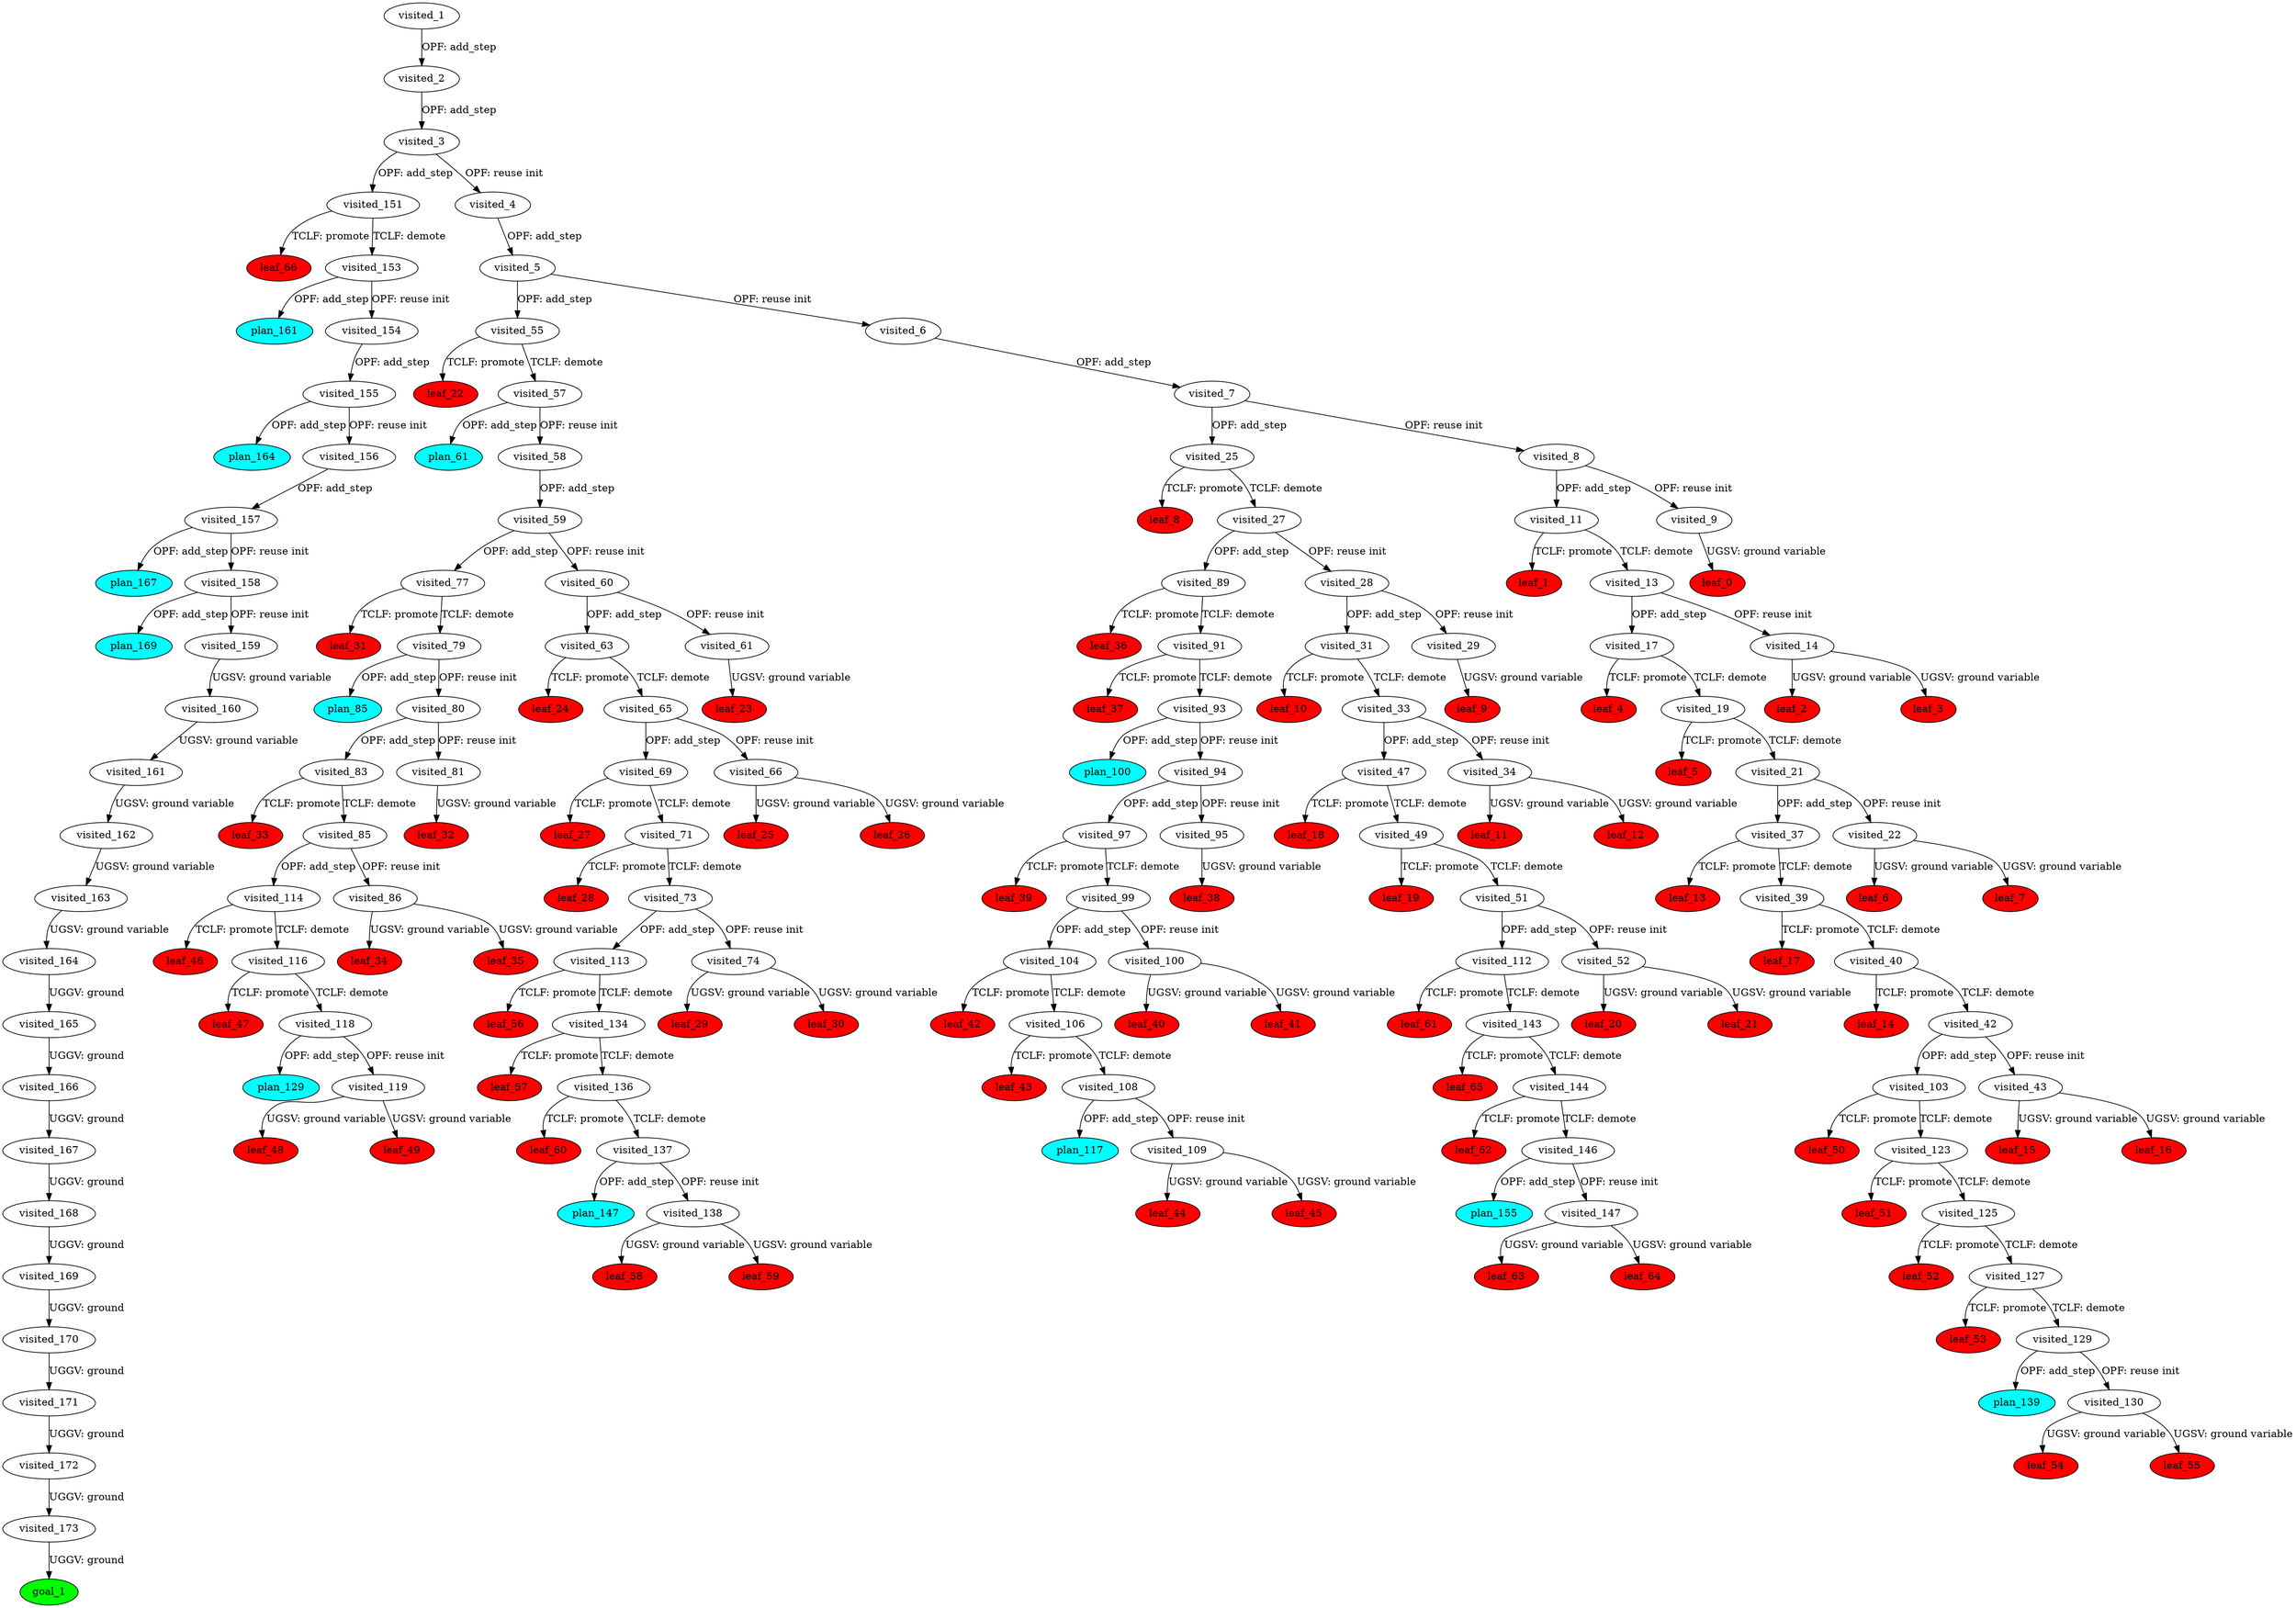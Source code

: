 digraph {
	"b270861e-c849-3e0f-3deb-ae70b8b3a0a9" [label=plan_0 fillcolor=cyan style=filled]
	"b270861e-c849-3e0f-3deb-ae70b8b3a0a9" [label=visited_1 fillcolor=white style=filled]
	"42f07763-9922-5d43-913b-9cd4b912ba49" [label=plan_1 fillcolor=cyan style=filled]
	"b270861e-c849-3e0f-3deb-ae70b8b3a0a9" -> "42f07763-9922-5d43-913b-9cd4b912ba49" [label="OPF: add_step"]
	"42f07763-9922-5d43-913b-9cd4b912ba49" [label=visited_2 fillcolor=white style=filled]
	"6fa5a36b-f106-0fbd-c585-898cb7374ffc" [label=plan_2 fillcolor=cyan style=filled]
	"42f07763-9922-5d43-913b-9cd4b912ba49" -> "6fa5a36b-f106-0fbd-c585-898cb7374ffc" [label="OPF: add_step"]
	"6fa5a36b-f106-0fbd-c585-898cb7374ffc" [label=visited_3 fillcolor=white style=filled]
	"3b54c534-6372-26e9-612c-d5f6fafbb6ae" [label=plan_3 fillcolor=cyan style=filled]
	"6fa5a36b-f106-0fbd-c585-898cb7374ffc" -> "3b54c534-6372-26e9-612c-d5f6fafbb6ae" [label="OPF: add_step"]
	"36049f5b-4afd-451c-5eb1-3303f2185b50" [label=plan_4 fillcolor=cyan style=filled]
	"6fa5a36b-f106-0fbd-c585-898cb7374ffc" -> "36049f5b-4afd-451c-5eb1-3303f2185b50" [label="OPF: reuse init"]
	"36049f5b-4afd-451c-5eb1-3303f2185b50" [label=visited_4 fillcolor=white style=filled]
	"d88c37b4-5d3b-e41c-0d93-593019d549ee" [label=plan_5 fillcolor=cyan style=filled]
	"36049f5b-4afd-451c-5eb1-3303f2185b50" -> "d88c37b4-5d3b-e41c-0d93-593019d549ee" [label="OPF: add_step"]
	"d88c37b4-5d3b-e41c-0d93-593019d549ee" [label=visited_5 fillcolor=white style=filled]
	"dd11827e-4973-22c4-211a-63b2fc4103e3" [label=plan_6 fillcolor=cyan style=filled]
	"d88c37b4-5d3b-e41c-0d93-593019d549ee" -> "dd11827e-4973-22c4-211a-63b2fc4103e3" [label="OPF: add_step"]
	"d45849ea-e540-ca0c-7fa3-22438a5a6017" [label=plan_7 fillcolor=cyan style=filled]
	"d88c37b4-5d3b-e41c-0d93-593019d549ee" -> "d45849ea-e540-ca0c-7fa3-22438a5a6017" [label="OPF: reuse init"]
	"d45849ea-e540-ca0c-7fa3-22438a5a6017" [label=visited_6 fillcolor=white style=filled]
	"552c24b5-c86f-325a-9475-c0807197b98e" [label=plan_8 fillcolor=cyan style=filled]
	"d45849ea-e540-ca0c-7fa3-22438a5a6017" -> "552c24b5-c86f-325a-9475-c0807197b98e" [label="OPF: add_step"]
	"552c24b5-c86f-325a-9475-c0807197b98e" [label=visited_7 fillcolor=white style=filled]
	"fbf7d647-ce4d-1e0c-2ba8-32d3f77cc9b9" [label=plan_9 fillcolor=cyan style=filled]
	"552c24b5-c86f-325a-9475-c0807197b98e" -> "fbf7d647-ce4d-1e0c-2ba8-32d3f77cc9b9" [label="OPF: add_step"]
	"6847c41d-069e-c09a-da19-6393e0a3139d" [label=plan_10 fillcolor=cyan style=filled]
	"552c24b5-c86f-325a-9475-c0807197b98e" -> "6847c41d-069e-c09a-da19-6393e0a3139d" [label="OPF: reuse init"]
	"6847c41d-069e-c09a-da19-6393e0a3139d" [label=visited_8 fillcolor=white style=filled]
	"d9ddfe93-80ad-29de-6e63-915c98072eda" [label=plan_11 fillcolor=cyan style=filled]
	"6847c41d-069e-c09a-da19-6393e0a3139d" -> "d9ddfe93-80ad-29de-6e63-915c98072eda" [label="OPF: add_step"]
	"46406523-9c77-b68b-e35a-2b9d3c5c03f5" [label=plan_12 fillcolor=cyan style=filled]
	"6847c41d-069e-c09a-da19-6393e0a3139d" -> "46406523-9c77-b68b-e35a-2b9d3c5c03f5" [label="OPF: reuse init"]
	"46406523-9c77-b68b-e35a-2b9d3c5c03f5" [label=visited_9 fillcolor=white style=filled]
	"2a474f39-bace-ca7a-1a7f-30d02aabb475" [label=plan_13 fillcolor=cyan style=filled]
	"46406523-9c77-b68b-e35a-2b9d3c5c03f5" -> "2a474f39-bace-ca7a-1a7f-30d02aabb475" [label="UGSV: ground variable"]
	"2a474f39-bace-ca7a-1a7f-30d02aabb475" [label=visited_10 fillcolor=white style=filled]
	"2a474f39-bace-ca7a-1a7f-30d02aabb475" [label=leaf_0 fillcolor=red style=filled]
	"d9ddfe93-80ad-29de-6e63-915c98072eda" [label=visited_11 fillcolor=white style=filled]
	"2ce90be9-59e2-5d06-c4aa-1676d9d29c20" [label=plan_14 fillcolor=cyan style=filled]
	"d9ddfe93-80ad-29de-6e63-915c98072eda" -> "2ce90be9-59e2-5d06-c4aa-1676d9d29c20" [label="TCLF: promote"]
	"1ab0b783-053c-e116-c029-b7b881924180" [label=plan_15 fillcolor=cyan style=filled]
	"d9ddfe93-80ad-29de-6e63-915c98072eda" -> "1ab0b783-053c-e116-c029-b7b881924180" [label="TCLF: demote"]
	"2ce90be9-59e2-5d06-c4aa-1676d9d29c20" [label=visited_12 fillcolor=white style=filled]
	"2ce90be9-59e2-5d06-c4aa-1676d9d29c20" [label=leaf_1 fillcolor=red style=filled]
	"1ab0b783-053c-e116-c029-b7b881924180" [label=visited_13 fillcolor=white style=filled]
	"2f1fee72-8c92-d5fb-cd37-63a2c7c3da21" [label=plan_16 fillcolor=cyan style=filled]
	"1ab0b783-053c-e116-c029-b7b881924180" -> "2f1fee72-8c92-d5fb-cd37-63a2c7c3da21" [label="OPF: add_step"]
	"f14ba025-eef6-b967-3efb-188051c78c62" [label=plan_17 fillcolor=cyan style=filled]
	"1ab0b783-053c-e116-c029-b7b881924180" -> "f14ba025-eef6-b967-3efb-188051c78c62" [label="OPF: reuse init"]
	"f14ba025-eef6-b967-3efb-188051c78c62" [label=visited_14 fillcolor=white style=filled]
	"42d6fc67-3730-32df-3708-f25a0f941d65" [label=plan_18 fillcolor=cyan style=filled]
	"f14ba025-eef6-b967-3efb-188051c78c62" -> "42d6fc67-3730-32df-3708-f25a0f941d65" [label="UGSV: ground variable"]
	"c80c20bf-6cbb-b13f-9406-973e9c1f08b9" [label=plan_19 fillcolor=cyan style=filled]
	"f14ba025-eef6-b967-3efb-188051c78c62" -> "c80c20bf-6cbb-b13f-9406-973e9c1f08b9" [label="UGSV: ground variable"]
	"42d6fc67-3730-32df-3708-f25a0f941d65" [label=visited_15 fillcolor=white style=filled]
	"42d6fc67-3730-32df-3708-f25a0f941d65" [label=leaf_2 fillcolor=red style=filled]
	"c80c20bf-6cbb-b13f-9406-973e9c1f08b9" [label=visited_16 fillcolor=white style=filled]
	"c80c20bf-6cbb-b13f-9406-973e9c1f08b9" [label=leaf_3 fillcolor=red style=filled]
	"2f1fee72-8c92-d5fb-cd37-63a2c7c3da21" [label=visited_17 fillcolor=white style=filled]
	"03911744-83c3-c41b-10cf-b0b8ef643c6d" [label=plan_20 fillcolor=cyan style=filled]
	"2f1fee72-8c92-d5fb-cd37-63a2c7c3da21" -> "03911744-83c3-c41b-10cf-b0b8ef643c6d" [label="TCLF: promote"]
	"8d3b4a17-52c5-7522-1a6d-93d922a88aba" [label=plan_21 fillcolor=cyan style=filled]
	"2f1fee72-8c92-d5fb-cd37-63a2c7c3da21" -> "8d3b4a17-52c5-7522-1a6d-93d922a88aba" [label="TCLF: demote"]
	"03911744-83c3-c41b-10cf-b0b8ef643c6d" [label=visited_18 fillcolor=white style=filled]
	"03911744-83c3-c41b-10cf-b0b8ef643c6d" [label=leaf_4 fillcolor=red style=filled]
	"8d3b4a17-52c5-7522-1a6d-93d922a88aba" [label=visited_19 fillcolor=white style=filled]
	"3b4c2569-d7de-fce1-ac59-10d7cbd980fd" [label=plan_22 fillcolor=cyan style=filled]
	"8d3b4a17-52c5-7522-1a6d-93d922a88aba" -> "3b4c2569-d7de-fce1-ac59-10d7cbd980fd" [label="TCLF: promote"]
	"442f4a47-0fa9-bad1-9b82-ae71f5f15c15" [label=plan_23 fillcolor=cyan style=filled]
	"8d3b4a17-52c5-7522-1a6d-93d922a88aba" -> "442f4a47-0fa9-bad1-9b82-ae71f5f15c15" [label="TCLF: demote"]
	"3b4c2569-d7de-fce1-ac59-10d7cbd980fd" [label=visited_20 fillcolor=white style=filled]
	"3b4c2569-d7de-fce1-ac59-10d7cbd980fd" [label=leaf_5 fillcolor=red style=filled]
	"442f4a47-0fa9-bad1-9b82-ae71f5f15c15" [label=visited_21 fillcolor=white style=filled]
	"c268da61-e180-9e78-50c9-d6aaec697faf" [label=plan_24 fillcolor=cyan style=filled]
	"442f4a47-0fa9-bad1-9b82-ae71f5f15c15" -> "c268da61-e180-9e78-50c9-d6aaec697faf" [label="OPF: add_step"]
	"7d5c03aa-b563-df71-6872-332b109a7ff5" [label=plan_25 fillcolor=cyan style=filled]
	"442f4a47-0fa9-bad1-9b82-ae71f5f15c15" -> "7d5c03aa-b563-df71-6872-332b109a7ff5" [label="OPF: reuse init"]
	"7d5c03aa-b563-df71-6872-332b109a7ff5" [label=visited_22 fillcolor=white style=filled]
	"6511f97a-ce10-a989-b31e-af1d95fac400" [label=plan_26 fillcolor=cyan style=filled]
	"7d5c03aa-b563-df71-6872-332b109a7ff5" -> "6511f97a-ce10-a989-b31e-af1d95fac400" [label="UGSV: ground variable"]
	"4e898fc3-be85-f0b6-2b0e-77c75adcfb20" [label=plan_27 fillcolor=cyan style=filled]
	"7d5c03aa-b563-df71-6872-332b109a7ff5" -> "4e898fc3-be85-f0b6-2b0e-77c75adcfb20" [label="UGSV: ground variable"]
	"6511f97a-ce10-a989-b31e-af1d95fac400" [label=visited_23 fillcolor=white style=filled]
	"6511f97a-ce10-a989-b31e-af1d95fac400" [label=leaf_6 fillcolor=red style=filled]
	"4e898fc3-be85-f0b6-2b0e-77c75adcfb20" [label=visited_24 fillcolor=white style=filled]
	"4e898fc3-be85-f0b6-2b0e-77c75adcfb20" [label=leaf_7 fillcolor=red style=filled]
	"fbf7d647-ce4d-1e0c-2ba8-32d3f77cc9b9" [label=visited_25 fillcolor=white style=filled]
	"07735b31-4e88-2ebb-7042-e7c66ac8f3e2" [label=plan_28 fillcolor=cyan style=filled]
	"fbf7d647-ce4d-1e0c-2ba8-32d3f77cc9b9" -> "07735b31-4e88-2ebb-7042-e7c66ac8f3e2" [label="TCLF: promote"]
	"4650c1f6-368a-2285-14e2-7186dc40237e" [label=plan_29 fillcolor=cyan style=filled]
	"fbf7d647-ce4d-1e0c-2ba8-32d3f77cc9b9" -> "4650c1f6-368a-2285-14e2-7186dc40237e" [label="TCLF: demote"]
	"07735b31-4e88-2ebb-7042-e7c66ac8f3e2" [label=visited_26 fillcolor=white style=filled]
	"07735b31-4e88-2ebb-7042-e7c66ac8f3e2" [label=leaf_8 fillcolor=red style=filled]
	"4650c1f6-368a-2285-14e2-7186dc40237e" [label=visited_27 fillcolor=white style=filled]
	"7f3891df-cb99-0df0-8fd9-dff72c20b42e" [label=plan_30 fillcolor=cyan style=filled]
	"4650c1f6-368a-2285-14e2-7186dc40237e" -> "7f3891df-cb99-0df0-8fd9-dff72c20b42e" [label="OPF: add_step"]
	"b5ff8724-b109-b7d8-b3b3-80812c85d161" [label=plan_31 fillcolor=cyan style=filled]
	"4650c1f6-368a-2285-14e2-7186dc40237e" -> "b5ff8724-b109-b7d8-b3b3-80812c85d161" [label="OPF: reuse init"]
	"b5ff8724-b109-b7d8-b3b3-80812c85d161" [label=visited_28 fillcolor=white style=filled]
	"bd2e18bc-4689-ffd6-a936-a7da3af471cb" [label=plan_32 fillcolor=cyan style=filled]
	"b5ff8724-b109-b7d8-b3b3-80812c85d161" -> "bd2e18bc-4689-ffd6-a936-a7da3af471cb" [label="OPF: add_step"]
	"e4ae628b-5b64-f5ed-6f95-07d525b3a3b6" [label=plan_33 fillcolor=cyan style=filled]
	"b5ff8724-b109-b7d8-b3b3-80812c85d161" -> "e4ae628b-5b64-f5ed-6f95-07d525b3a3b6" [label="OPF: reuse init"]
	"e4ae628b-5b64-f5ed-6f95-07d525b3a3b6" [label=visited_29 fillcolor=white style=filled]
	"675f8083-e6fe-d852-f091-77e27c9235de" [label=plan_34 fillcolor=cyan style=filled]
	"e4ae628b-5b64-f5ed-6f95-07d525b3a3b6" -> "675f8083-e6fe-d852-f091-77e27c9235de" [label="UGSV: ground variable"]
	"675f8083-e6fe-d852-f091-77e27c9235de" [label=visited_30 fillcolor=white style=filled]
	"675f8083-e6fe-d852-f091-77e27c9235de" [label=leaf_9 fillcolor=red style=filled]
	"bd2e18bc-4689-ffd6-a936-a7da3af471cb" [label=visited_31 fillcolor=white style=filled]
	"4260ad12-e3e5-6f81-6eb3-35feef428690" [label=plan_35 fillcolor=cyan style=filled]
	"bd2e18bc-4689-ffd6-a936-a7da3af471cb" -> "4260ad12-e3e5-6f81-6eb3-35feef428690" [label="TCLF: promote"]
	"71337403-f715-b0f5-881a-a250c64d7db2" [label=plan_36 fillcolor=cyan style=filled]
	"bd2e18bc-4689-ffd6-a936-a7da3af471cb" -> "71337403-f715-b0f5-881a-a250c64d7db2" [label="TCLF: demote"]
	"4260ad12-e3e5-6f81-6eb3-35feef428690" [label=visited_32 fillcolor=white style=filled]
	"4260ad12-e3e5-6f81-6eb3-35feef428690" [label=leaf_10 fillcolor=red style=filled]
	"71337403-f715-b0f5-881a-a250c64d7db2" [label=visited_33 fillcolor=white style=filled]
	"dbc79491-32b1-57c2-f626-0f03fe71178d" [label=plan_37 fillcolor=cyan style=filled]
	"71337403-f715-b0f5-881a-a250c64d7db2" -> "dbc79491-32b1-57c2-f626-0f03fe71178d" [label="OPF: add_step"]
	"a3bf6775-4a21-840b-10ec-0065613b1ff5" [label=plan_38 fillcolor=cyan style=filled]
	"71337403-f715-b0f5-881a-a250c64d7db2" -> "a3bf6775-4a21-840b-10ec-0065613b1ff5" [label="OPF: reuse init"]
	"a3bf6775-4a21-840b-10ec-0065613b1ff5" [label=visited_34 fillcolor=white style=filled]
	"5c807da6-4117-122b-fbad-23ee0e03e480" [label=plan_39 fillcolor=cyan style=filled]
	"a3bf6775-4a21-840b-10ec-0065613b1ff5" -> "5c807da6-4117-122b-fbad-23ee0e03e480" [label="UGSV: ground variable"]
	"84f09c4f-3f94-d6cf-e75f-46500a7b4bda" [label=plan_40 fillcolor=cyan style=filled]
	"a3bf6775-4a21-840b-10ec-0065613b1ff5" -> "84f09c4f-3f94-d6cf-e75f-46500a7b4bda" [label="UGSV: ground variable"]
	"5c807da6-4117-122b-fbad-23ee0e03e480" [label=visited_35 fillcolor=white style=filled]
	"5c807da6-4117-122b-fbad-23ee0e03e480" [label=leaf_11 fillcolor=red style=filled]
	"84f09c4f-3f94-d6cf-e75f-46500a7b4bda" [label=visited_36 fillcolor=white style=filled]
	"84f09c4f-3f94-d6cf-e75f-46500a7b4bda" [label=leaf_12 fillcolor=red style=filled]
	"c268da61-e180-9e78-50c9-d6aaec697faf" [label=visited_37 fillcolor=white style=filled]
	"b17c743c-d3aa-ed80-26ec-7b85cac722d6" [label=plan_41 fillcolor=cyan style=filled]
	"c268da61-e180-9e78-50c9-d6aaec697faf" -> "b17c743c-d3aa-ed80-26ec-7b85cac722d6" [label="TCLF: promote"]
	"26248937-38da-8b3d-c94b-fc2e5f20282b" [label=plan_42 fillcolor=cyan style=filled]
	"c268da61-e180-9e78-50c9-d6aaec697faf" -> "26248937-38da-8b3d-c94b-fc2e5f20282b" [label="TCLF: demote"]
	"b17c743c-d3aa-ed80-26ec-7b85cac722d6" [label=visited_38 fillcolor=white style=filled]
	"b17c743c-d3aa-ed80-26ec-7b85cac722d6" [label=leaf_13 fillcolor=red style=filled]
	"26248937-38da-8b3d-c94b-fc2e5f20282b" [label=visited_39 fillcolor=white style=filled]
	"4fdc9955-738c-5574-0df8-65ef4b43faa0" [label=plan_43 fillcolor=cyan style=filled]
	"26248937-38da-8b3d-c94b-fc2e5f20282b" -> "4fdc9955-738c-5574-0df8-65ef4b43faa0" [label="TCLF: promote"]
	"ead764ef-159f-115a-64ab-86ba34b5ddd8" [label=plan_44 fillcolor=cyan style=filled]
	"26248937-38da-8b3d-c94b-fc2e5f20282b" -> "ead764ef-159f-115a-64ab-86ba34b5ddd8" [label="TCLF: demote"]
	"ead764ef-159f-115a-64ab-86ba34b5ddd8" [label=visited_40 fillcolor=white style=filled]
	"4a148fb1-8197-b809-eee0-fe9d5356e073" [label=plan_45 fillcolor=cyan style=filled]
	"ead764ef-159f-115a-64ab-86ba34b5ddd8" -> "4a148fb1-8197-b809-eee0-fe9d5356e073" [label="TCLF: promote"]
	"4ecb2163-6ca3-32ce-fe08-f4f85dea9733" [label=plan_46 fillcolor=cyan style=filled]
	"ead764ef-159f-115a-64ab-86ba34b5ddd8" -> "4ecb2163-6ca3-32ce-fe08-f4f85dea9733" [label="TCLF: demote"]
	"4a148fb1-8197-b809-eee0-fe9d5356e073" [label=visited_41 fillcolor=white style=filled]
	"4a148fb1-8197-b809-eee0-fe9d5356e073" [label=leaf_14 fillcolor=red style=filled]
	"4ecb2163-6ca3-32ce-fe08-f4f85dea9733" [label=visited_42 fillcolor=white style=filled]
	"784c7c51-cc49-aea5-36af-afd66cc098bc" [label=plan_47 fillcolor=cyan style=filled]
	"4ecb2163-6ca3-32ce-fe08-f4f85dea9733" -> "784c7c51-cc49-aea5-36af-afd66cc098bc" [label="OPF: add_step"]
	"a0882e50-e4a6-5d00-429a-977374d5819b" [label=plan_48 fillcolor=cyan style=filled]
	"4ecb2163-6ca3-32ce-fe08-f4f85dea9733" -> "a0882e50-e4a6-5d00-429a-977374d5819b" [label="OPF: reuse init"]
	"a0882e50-e4a6-5d00-429a-977374d5819b" [label=visited_43 fillcolor=white style=filled]
	"59db474e-8557-a5c1-6a5c-d9fd7ea1c77c" [label=plan_49 fillcolor=cyan style=filled]
	"a0882e50-e4a6-5d00-429a-977374d5819b" -> "59db474e-8557-a5c1-6a5c-d9fd7ea1c77c" [label="UGSV: ground variable"]
	"ca915cf5-4b19-f9f8-7a47-1723caba67a9" [label=plan_50 fillcolor=cyan style=filled]
	"a0882e50-e4a6-5d00-429a-977374d5819b" -> "ca915cf5-4b19-f9f8-7a47-1723caba67a9" [label="UGSV: ground variable"]
	"59db474e-8557-a5c1-6a5c-d9fd7ea1c77c" [label=visited_44 fillcolor=white style=filled]
	"59db474e-8557-a5c1-6a5c-d9fd7ea1c77c" [label=leaf_15 fillcolor=red style=filled]
	"ca915cf5-4b19-f9f8-7a47-1723caba67a9" [label=visited_45 fillcolor=white style=filled]
	"ca915cf5-4b19-f9f8-7a47-1723caba67a9" [label=leaf_16 fillcolor=red style=filled]
	"4fdc9955-738c-5574-0df8-65ef4b43faa0" [label=visited_46 fillcolor=white style=filled]
	"4fdc9955-738c-5574-0df8-65ef4b43faa0" [label=leaf_17 fillcolor=red style=filled]
	"dbc79491-32b1-57c2-f626-0f03fe71178d" [label=visited_47 fillcolor=white style=filled]
	"d1930b4b-cdb2-4cf5-3425-92cf15bc0e8e" [label=plan_51 fillcolor=cyan style=filled]
	"dbc79491-32b1-57c2-f626-0f03fe71178d" -> "d1930b4b-cdb2-4cf5-3425-92cf15bc0e8e" [label="TCLF: promote"]
	"3ec20c92-3585-7290-3cf8-db6686accd5c" [label=plan_52 fillcolor=cyan style=filled]
	"dbc79491-32b1-57c2-f626-0f03fe71178d" -> "3ec20c92-3585-7290-3cf8-db6686accd5c" [label="TCLF: demote"]
	"d1930b4b-cdb2-4cf5-3425-92cf15bc0e8e" [label=visited_48 fillcolor=white style=filled]
	"d1930b4b-cdb2-4cf5-3425-92cf15bc0e8e" [label=leaf_18 fillcolor=red style=filled]
	"3ec20c92-3585-7290-3cf8-db6686accd5c" [label=visited_49 fillcolor=white style=filled]
	"a9bc46ea-70dd-48fc-530f-dcf492419b77" [label=plan_53 fillcolor=cyan style=filled]
	"3ec20c92-3585-7290-3cf8-db6686accd5c" -> "a9bc46ea-70dd-48fc-530f-dcf492419b77" [label="TCLF: promote"]
	"5fb72c99-2cc4-ddf1-cc46-76e4863584a0" [label=plan_54 fillcolor=cyan style=filled]
	"3ec20c92-3585-7290-3cf8-db6686accd5c" -> "5fb72c99-2cc4-ddf1-cc46-76e4863584a0" [label="TCLF: demote"]
	"a9bc46ea-70dd-48fc-530f-dcf492419b77" [label=visited_50 fillcolor=white style=filled]
	"a9bc46ea-70dd-48fc-530f-dcf492419b77" [label=leaf_19 fillcolor=red style=filled]
	"5fb72c99-2cc4-ddf1-cc46-76e4863584a0" [label=visited_51 fillcolor=white style=filled]
	"308064a2-0f71-8bf7-347d-329908a23a3c" [label=plan_55 fillcolor=cyan style=filled]
	"5fb72c99-2cc4-ddf1-cc46-76e4863584a0" -> "308064a2-0f71-8bf7-347d-329908a23a3c" [label="OPF: add_step"]
	"059d9254-ecc4-0a43-d66d-2177ea429c82" [label=plan_56 fillcolor=cyan style=filled]
	"5fb72c99-2cc4-ddf1-cc46-76e4863584a0" -> "059d9254-ecc4-0a43-d66d-2177ea429c82" [label="OPF: reuse init"]
	"059d9254-ecc4-0a43-d66d-2177ea429c82" [label=visited_52 fillcolor=white style=filled]
	"0e475cc0-e993-c899-a13a-eb7fc127b82a" [label=plan_57 fillcolor=cyan style=filled]
	"059d9254-ecc4-0a43-d66d-2177ea429c82" -> "0e475cc0-e993-c899-a13a-eb7fc127b82a" [label="UGSV: ground variable"]
	"465c4c7f-26b5-6be4-4b73-3d401d2254f6" [label=plan_58 fillcolor=cyan style=filled]
	"059d9254-ecc4-0a43-d66d-2177ea429c82" -> "465c4c7f-26b5-6be4-4b73-3d401d2254f6" [label="UGSV: ground variable"]
	"0e475cc0-e993-c899-a13a-eb7fc127b82a" [label=visited_53 fillcolor=white style=filled]
	"0e475cc0-e993-c899-a13a-eb7fc127b82a" [label=leaf_20 fillcolor=red style=filled]
	"465c4c7f-26b5-6be4-4b73-3d401d2254f6" [label=visited_54 fillcolor=white style=filled]
	"465c4c7f-26b5-6be4-4b73-3d401d2254f6" [label=leaf_21 fillcolor=red style=filled]
	"dd11827e-4973-22c4-211a-63b2fc4103e3" [label=visited_55 fillcolor=white style=filled]
	"52e70d13-4334-0a3f-7af5-8066cfd11755" [label=plan_59 fillcolor=cyan style=filled]
	"dd11827e-4973-22c4-211a-63b2fc4103e3" -> "52e70d13-4334-0a3f-7af5-8066cfd11755" [label="TCLF: promote"]
	"e541a851-b9e7-87c5-dea4-fe5d9eb43be4" [label=plan_60 fillcolor=cyan style=filled]
	"dd11827e-4973-22c4-211a-63b2fc4103e3" -> "e541a851-b9e7-87c5-dea4-fe5d9eb43be4" [label="TCLF: demote"]
	"52e70d13-4334-0a3f-7af5-8066cfd11755" [label=visited_56 fillcolor=white style=filled]
	"52e70d13-4334-0a3f-7af5-8066cfd11755" [label=leaf_22 fillcolor=red style=filled]
	"e541a851-b9e7-87c5-dea4-fe5d9eb43be4" [label=visited_57 fillcolor=white style=filled]
	"77d2ac10-5cd5-3329-814f-b5051ea17a57" [label=plan_61 fillcolor=cyan style=filled]
	"e541a851-b9e7-87c5-dea4-fe5d9eb43be4" -> "77d2ac10-5cd5-3329-814f-b5051ea17a57" [label="OPF: add_step"]
	"b9808dc9-ac5f-6b61-02e4-fe43501ed871" [label=plan_62 fillcolor=cyan style=filled]
	"e541a851-b9e7-87c5-dea4-fe5d9eb43be4" -> "b9808dc9-ac5f-6b61-02e4-fe43501ed871" [label="OPF: reuse init"]
	"b9808dc9-ac5f-6b61-02e4-fe43501ed871" [label=visited_58 fillcolor=white style=filled]
	"a2b374fa-139f-dfab-ce74-33329fa34a5e" [label=plan_63 fillcolor=cyan style=filled]
	"b9808dc9-ac5f-6b61-02e4-fe43501ed871" -> "a2b374fa-139f-dfab-ce74-33329fa34a5e" [label="OPF: add_step"]
	"a2b374fa-139f-dfab-ce74-33329fa34a5e" [label=visited_59 fillcolor=white style=filled]
	"f278b53c-151a-27bb-83d0-d26fdedeb56f" [label=plan_64 fillcolor=cyan style=filled]
	"a2b374fa-139f-dfab-ce74-33329fa34a5e" -> "f278b53c-151a-27bb-83d0-d26fdedeb56f" [label="OPF: add_step"]
	"3a2223e7-9593-6409-a0d3-104294ad8fec" [label=plan_65 fillcolor=cyan style=filled]
	"a2b374fa-139f-dfab-ce74-33329fa34a5e" -> "3a2223e7-9593-6409-a0d3-104294ad8fec" [label="OPF: reuse init"]
	"3a2223e7-9593-6409-a0d3-104294ad8fec" [label=visited_60 fillcolor=white style=filled]
	"65e14aff-80b7-971d-8481-f3488627da84" [label=plan_66 fillcolor=cyan style=filled]
	"3a2223e7-9593-6409-a0d3-104294ad8fec" -> "65e14aff-80b7-971d-8481-f3488627da84" [label="OPF: add_step"]
	"c81352b1-a1b2-8aa2-c8a0-ac937ef63ca8" [label=plan_67 fillcolor=cyan style=filled]
	"3a2223e7-9593-6409-a0d3-104294ad8fec" -> "c81352b1-a1b2-8aa2-c8a0-ac937ef63ca8" [label="OPF: reuse init"]
	"c81352b1-a1b2-8aa2-c8a0-ac937ef63ca8" [label=visited_61 fillcolor=white style=filled]
	"352408c0-593a-efbb-493c-f12e71f379a9" [label=plan_68 fillcolor=cyan style=filled]
	"c81352b1-a1b2-8aa2-c8a0-ac937ef63ca8" -> "352408c0-593a-efbb-493c-f12e71f379a9" [label="UGSV: ground variable"]
	"352408c0-593a-efbb-493c-f12e71f379a9" [label=visited_62 fillcolor=white style=filled]
	"352408c0-593a-efbb-493c-f12e71f379a9" [label=leaf_23 fillcolor=red style=filled]
	"65e14aff-80b7-971d-8481-f3488627da84" [label=visited_63 fillcolor=white style=filled]
	"5b8b12eb-16af-02bf-c8c0-9e7bbb808d0b" [label=plan_69 fillcolor=cyan style=filled]
	"65e14aff-80b7-971d-8481-f3488627da84" -> "5b8b12eb-16af-02bf-c8c0-9e7bbb808d0b" [label="TCLF: promote"]
	"174adf65-89e5-8fe5-0a66-62a789846198" [label=plan_70 fillcolor=cyan style=filled]
	"65e14aff-80b7-971d-8481-f3488627da84" -> "174adf65-89e5-8fe5-0a66-62a789846198" [label="TCLF: demote"]
	"5b8b12eb-16af-02bf-c8c0-9e7bbb808d0b" [label=visited_64 fillcolor=white style=filled]
	"5b8b12eb-16af-02bf-c8c0-9e7bbb808d0b" [label=leaf_24 fillcolor=red style=filled]
	"174adf65-89e5-8fe5-0a66-62a789846198" [label=visited_65 fillcolor=white style=filled]
	"db4d8876-f086-08d8-8b71-f5334b38cce5" [label=plan_71 fillcolor=cyan style=filled]
	"174adf65-89e5-8fe5-0a66-62a789846198" -> "db4d8876-f086-08d8-8b71-f5334b38cce5" [label="OPF: add_step"]
	"b9c1306c-932d-4c39-3d45-7d50951eca9e" [label=plan_72 fillcolor=cyan style=filled]
	"174adf65-89e5-8fe5-0a66-62a789846198" -> "b9c1306c-932d-4c39-3d45-7d50951eca9e" [label="OPF: reuse init"]
	"b9c1306c-932d-4c39-3d45-7d50951eca9e" [label=visited_66 fillcolor=white style=filled]
	"defde786-c9d6-b42d-2d22-ecdaba58c7eb" [label=plan_73 fillcolor=cyan style=filled]
	"b9c1306c-932d-4c39-3d45-7d50951eca9e" -> "defde786-c9d6-b42d-2d22-ecdaba58c7eb" [label="UGSV: ground variable"]
	"55300048-c57c-43b0-8bc8-94d3654071e7" [label=plan_74 fillcolor=cyan style=filled]
	"b9c1306c-932d-4c39-3d45-7d50951eca9e" -> "55300048-c57c-43b0-8bc8-94d3654071e7" [label="UGSV: ground variable"]
	"defde786-c9d6-b42d-2d22-ecdaba58c7eb" [label=visited_67 fillcolor=white style=filled]
	"defde786-c9d6-b42d-2d22-ecdaba58c7eb" [label=leaf_25 fillcolor=red style=filled]
	"55300048-c57c-43b0-8bc8-94d3654071e7" [label=visited_68 fillcolor=white style=filled]
	"55300048-c57c-43b0-8bc8-94d3654071e7" [label=leaf_26 fillcolor=red style=filled]
	"db4d8876-f086-08d8-8b71-f5334b38cce5" [label=visited_69 fillcolor=white style=filled]
	"fa89c833-1391-d4e9-3e81-fec9c31fa76e" [label=plan_75 fillcolor=cyan style=filled]
	"db4d8876-f086-08d8-8b71-f5334b38cce5" -> "fa89c833-1391-d4e9-3e81-fec9c31fa76e" [label="TCLF: promote"]
	"0ba9c080-8217-8dfb-21fc-c97aa72e4230" [label=plan_76 fillcolor=cyan style=filled]
	"db4d8876-f086-08d8-8b71-f5334b38cce5" -> "0ba9c080-8217-8dfb-21fc-c97aa72e4230" [label="TCLF: demote"]
	"fa89c833-1391-d4e9-3e81-fec9c31fa76e" [label=visited_70 fillcolor=white style=filled]
	"fa89c833-1391-d4e9-3e81-fec9c31fa76e" [label=leaf_27 fillcolor=red style=filled]
	"0ba9c080-8217-8dfb-21fc-c97aa72e4230" [label=visited_71 fillcolor=white style=filled]
	"7ad370ac-d3ff-af6a-2596-656e77fd91fc" [label=plan_77 fillcolor=cyan style=filled]
	"0ba9c080-8217-8dfb-21fc-c97aa72e4230" -> "7ad370ac-d3ff-af6a-2596-656e77fd91fc" [label="TCLF: promote"]
	"c3680e03-c60b-9470-1642-c244f1f2daf2" [label=plan_78 fillcolor=cyan style=filled]
	"0ba9c080-8217-8dfb-21fc-c97aa72e4230" -> "c3680e03-c60b-9470-1642-c244f1f2daf2" [label="TCLF: demote"]
	"7ad370ac-d3ff-af6a-2596-656e77fd91fc" [label=visited_72 fillcolor=white style=filled]
	"7ad370ac-d3ff-af6a-2596-656e77fd91fc" [label=leaf_28 fillcolor=red style=filled]
	"c3680e03-c60b-9470-1642-c244f1f2daf2" [label=visited_73 fillcolor=white style=filled]
	"8a789be4-f0ea-3740-6eb6-20d9ebb8a54d" [label=plan_79 fillcolor=cyan style=filled]
	"c3680e03-c60b-9470-1642-c244f1f2daf2" -> "8a789be4-f0ea-3740-6eb6-20d9ebb8a54d" [label="OPF: add_step"]
	"415a8c49-dba5-7d52-6b59-1829bb2357dc" [label=plan_80 fillcolor=cyan style=filled]
	"c3680e03-c60b-9470-1642-c244f1f2daf2" -> "415a8c49-dba5-7d52-6b59-1829bb2357dc" [label="OPF: reuse init"]
	"415a8c49-dba5-7d52-6b59-1829bb2357dc" [label=visited_74 fillcolor=white style=filled]
	"c4c4c488-d3a8-be40-0045-2637fa311e5a" [label=plan_81 fillcolor=cyan style=filled]
	"415a8c49-dba5-7d52-6b59-1829bb2357dc" -> "c4c4c488-d3a8-be40-0045-2637fa311e5a" [label="UGSV: ground variable"]
	"a69e3e0a-80e8-590a-df6a-069567276be8" [label=plan_82 fillcolor=cyan style=filled]
	"415a8c49-dba5-7d52-6b59-1829bb2357dc" -> "a69e3e0a-80e8-590a-df6a-069567276be8" [label="UGSV: ground variable"]
	"c4c4c488-d3a8-be40-0045-2637fa311e5a" [label=visited_75 fillcolor=white style=filled]
	"c4c4c488-d3a8-be40-0045-2637fa311e5a" [label=leaf_29 fillcolor=red style=filled]
	"a69e3e0a-80e8-590a-df6a-069567276be8" [label=visited_76 fillcolor=white style=filled]
	"a69e3e0a-80e8-590a-df6a-069567276be8" [label=leaf_30 fillcolor=red style=filled]
	"f278b53c-151a-27bb-83d0-d26fdedeb56f" [label=visited_77 fillcolor=white style=filled]
	"62f7f3a2-5d49-9093-e65e-2f5a3238676d" [label=plan_83 fillcolor=cyan style=filled]
	"f278b53c-151a-27bb-83d0-d26fdedeb56f" -> "62f7f3a2-5d49-9093-e65e-2f5a3238676d" [label="TCLF: promote"]
	"3f621eda-d627-5e47-1895-97bf0da59717" [label=plan_84 fillcolor=cyan style=filled]
	"f278b53c-151a-27bb-83d0-d26fdedeb56f" -> "3f621eda-d627-5e47-1895-97bf0da59717" [label="TCLF: demote"]
	"62f7f3a2-5d49-9093-e65e-2f5a3238676d" [label=visited_78 fillcolor=white style=filled]
	"62f7f3a2-5d49-9093-e65e-2f5a3238676d" [label=leaf_31 fillcolor=red style=filled]
	"3f621eda-d627-5e47-1895-97bf0da59717" [label=visited_79 fillcolor=white style=filled]
	"b550df68-b88a-9866-912c-21a003c0181c" [label=plan_85 fillcolor=cyan style=filled]
	"3f621eda-d627-5e47-1895-97bf0da59717" -> "b550df68-b88a-9866-912c-21a003c0181c" [label="OPF: add_step"]
	"9841d8fd-cc14-b1d3-cc47-73fe7583912a" [label=plan_86 fillcolor=cyan style=filled]
	"3f621eda-d627-5e47-1895-97bf0da59717" -> "9841d8fd-cc14-b1d3-cc47-73fe7583912a" [label="OPF: reuse init"]
	"9841d8fd-cc14-b1d3-cc47-73fe7583912a" [label=visited_80 fillcolor=white style=filled]
	"180916ee-5aa4-5ce4-b7ed-9a19a80cc4db" [label=plan_87 fillcolor=cyan style=filled]
	"9841d8fd-cc14-b1d3-cc47-73fe7583912a" -> "180916ee-5aa4-5ce4-b7ed-9a19a80cc4db" [label="OPF: add_step"]
	"b05f3a4a-acb3-787d-6cb2-f022ce68e918" [label=plan_88 fillcolor=cyan style=filled]
	"9841d8fd-cc14-b1d3-cc47-73fe7583912a" -> "b05f3a4a-acb3-787d-6cb2-f022ce68e918" [label="OPF: reuse init"]
	"b05f3a4a-acb3-787d-6cb2-f022ce68e918" [label=visited_81 fillcolor=white style=filled]
	"1485b209-7a77-bc0f-413e-0c9269376c6b" [label=plan_89 fillcolor=cyan style=filled]
	"b05f3a4a-acb3-787d-6cb2-f022ce68e918" -> "1485b209-7a77-bc0f-413e-0c9269376c6b" [label="UGSV: ground variable"]
	"1485b209-7a77-bc0f-413e-0c9269376c6b" [label=visited_82 fillcolor=white style=filled]
	"1485b209-7a77-bc0f-413e-0c9269376c6b" [label=leaf_32 fillcolor=red style=filled]
	"180916ee-5aa4-5ce4-b7ed-9a19a80cc4db" [label=visited_83 fillcolor=white style=filled]
	"b881077b-1c6a-505a-5c23-382b80634d22" [label=plan_90 fillcolor=cyan style=filled]
	"180916ee-5aa4-5ce4-b7ed-9a19a80cc4db" -> "b881077b-1c6a-505a-5c23-382b80634d22" [label="TCLF: promote"]
	"4b45ff19-69b7-70a4-15f2-e380555e4f5b" [label=plan_91 fillcolor=cyan style=filled]
	"180916ee-5aa4-5ce4-b7ed-9a19a80cc4db" -> "4b45ff19-69b7-70a4-15f2-e380555e4f5b" [label="TCLF: demote"]
	"b881077b-1c6a-505a-5c23-382b80634d22" [label=visited_84 fillcolor=white style=filled]
	"b881077b-1c6a-505a-5c23-382b80634d22" [label=leaf_33 fillcolor=red style=filled]
	"4b45ff19-69b7-70a4-15f2-e380555e4f5b" [label=visited_85 fillcolor=white style=filled]
	"2449eb8e-abdb-0ad7-9896-e4b7de9c3f79" [label=plan_92 fillcolor=cyan style=filled]
	"4b45ff19-69b7-70a4-15f2-e380555e4f5b" -> "2449eb8e-abdb-0ad7-9896-e4b7de9c3f79" [label="OPF: add_step"]
	"9b2cf4f3-88e3-ecf8-df6b-0db90b08b4f7" [label=plan_93 fillcolor=cyan style=filled]
	"4b45ff19-69b7-70a4-15f2-e380555e4f5b" -> "9b2cf4f3-88e3-ecf8-df6b-0db90b08b4f7" [label="OPF: reuse init"]
	"9b2cf4f3-88e3-ecf8-df6b-0db90b08b4f7" [label=visited_86 fillcolor=white style=filled]
	"114a81b7-7503-5be7-1f86-3011701686e3" [label=plan_94 fillcolor=cyan style=filled]
	"9b2cf4f3-88e3-ecf8-df6b-0db90b08b4f7" -> "114a81b7-7503-5be7-1f86-3011701686e3" [label="UGSV: ground variable"]
	"69daabb6-5460-87a6-a8f1-85b933f7d693" [label=plan_95 fillcolor=cyan style=filled]
	"9b2cf4f3-88e3-ecf8-df6b-0db90b08b4f7" -> "69daabb6-5460-87a6-a8f1-85b933f7d693" [label="UGSV: ground variable"]
	"114a81b7-7503-5be7-1f86-3011701686e3" [label=visited_87 fillcolor=white style=filled]
	"114a81b7-7503-5be7-1f86-3011701686e3" [label=leaf_34 fillcolor=red style=filled]
	"69daabb6-5460-87a6-a8f1-85b933f7d693" [label=visited_88 fillcolor=white style=filled]
	"69daabb6-5460-87a6-a8f1-85b933f7d693" [label=leaf_35 fillcolor=red style=filled]
	"7f3891df-cb99-0df0-8fd9-dff72c20b42e" [label=visited_89 fillcolor=white style=filled]
	"bc3ecc1a-42c3-68e5-53ed-466924f79fd1" [label=plan_96 fillcolor=cyan style=filled]
	"7f3891df-cb99-0df0-8fd9-dff72c20b42e" -> "bc3ecc1a-42c3-68e5-53ed-466924f79fd1" [label="TCLF: promote"]
	"32785919-48a9-44eb-0e9a-c98acbe07f8f" [label=plan_97 fillcolor=cyan style=filled]
	"7f3891df-cb99-0df0-8fd9-dff72c20b42e" -> "32785919-48a9-44eb-0e9a-c98acbe07f8f" [label="TCLF: demote"]
	"bc3ecc1a-42c3-68e5-53ed-466924f79fd1" [label=visited_90 fillcolor=white style=filled]
	"bc3ecc1a-42c3-68e5-53ed-466924f79fd1" [label=leaf_36 fillcolor=red style=filled]
	"32785919-48a9-44eb-0e9a-c98acbe07f8f" [label=visited_91 fillcolor=white style=filled]
	"5e15b58d-6267-5b46-d6ba-def8a1032777" [label=plan_98 fillcolor=cyan style=filled]
	"32785919-48a9-44eb-0e9a-c98acbe07f8f" -> "5e15b58d-6267-5b46-d6ba-def8a1032777" [label="TCLF: promote"]
	"2a1dedf7-a41a-19f6-18df-2fbe1948ddaa" [label=plan_99 fillcolor=cyan style=filled]
	"32785919-48a9-44eb-0e9a-c98acbe07f8f" -> "2a1dedf7-a41a-19f6-18df-2fbe1948ddaa" [label="TCLF: demote"]
	"5e15b58d-6267-5b46-d6ba-def8a1032777" [label=visited_92 fillcolor=white style=filled]
	"5e15b58d-6267-5b46-d6ba-def8a1032777" [label=leaf_37 fillcolor=red style=filled]
	"2a1dedf7-a41a-19f6-18df-2fbe1948ddaa" [label=visited_93 fillcolor=white style=filled]
	"75004cd9-ef19-b9d5-808e-8d0c3ff71cb9" [label=plan_100 fillcolor=cyan style=filled]
	"2a1dedf7-a41a-19f6-18df-2fbe1948ddaa" -> "75004cd9-ef19-b9d5-808e-8d0c3ff71cb9" [label="OPF: add_step"]
	"beef4552-0a68-bcbf-2f48-ad38beceda87" [label=plan_101 fillcolor=cyan style=filled]
	"2a1dedf7-a41a-19f6-18df-2fbe1948ddaa" -> "beef4552-0a68-bcbf-2f48-ad38beceda87" [label="OPF: reuse init"]
	"beef4552-0a68-bcbf-2f48-ad38beceda87" [label=visited_94 fillcolor=white style=filled]
	"17806b07-4081-0c96-1232-d382963999cd" [label=plan_102 fillcolor=cyan style=filled]
	"beef4552-0a68-bcbf-2f48-ad38beceda87" -> "17806b07-4081-0c96-1232-d382963999cd" [label="OPF: add_step"]
	"0d549821-67a2-b735-dd57-96902f4f8097" [label=plan_103 fillcolor=cyan style=filled]
	"beef4552-0a68-bcbf-2f48-ad38beceda87" -> "0d549821-67a2-b735-dd57-96902f4f8097" [label="OPF: reuse init"]
	"0d549821-67a2-b735-dd57-96902f4f8097" [label=visited_95 fillcolor=white style=filled]
	"8a0b8862-2ed6-021b-9190-f96223ae07e9" [label=plan_104 fillcolor=cyan style=filled]
	"0d549821-67a2-b735-dd57-96902f4f8097" -> "8a0b8862-2ed6-021b-9190-f96223ae07e9" [label="UGSV: ground variable"]
	"8a0b8862-2ed6-021b-9190-f96223ae07e9" [label=visited_96 fillcolor=white style=filled]
	"8a0b8862-2ed6-021b-9190-f96223ae07e9" [label=leaf_38 fillcolor=red style=filled]
	"17806b07-4081-0c96-1232-d382963999cd" [label=visited_97 fillcolor=white style=filled]
	"70b11416-c683-2e2c-dc97-07d5ec85b81a" [label=plan_105 fillcolor=cyan style=filled]
	"17806b07-4081-0c96-1232-d382963999cd" -> "70b11416-c683-2e2c-dc97-07d5ec85b81a" [label="TCLF: promote"]
	"9fa6a066-29b6-1e29-5a42-1762f4e4df87" [label=plan_106 fillcolor=cyan style=filled]
	"17806b07-4081-0c96-1232-d382963999cd" -> "9fa6a066-29b6-1e29-5a42-1762f4e4df87" [label="TCLF: demote"]
	"70b11416-c683-2e2c-dc97-07d5ec85b81a" [label=visited_98 fillcolor=white style=filled]
	"70b11416-c683-2e2c-dc97-07d5ec85b81a" [label=leaf_39 fillcolor=red style=filled]
	"9fa6a066-29b6-1e29-5a42-1762f4e4df87" [label=visited_99 fillcolor=white style=filled]
	"6e862510-9419-f930-8b01-9e14f2798e6d" [label=plan_107 fillcolor=cyan style=filled]
	"9fa6a066-29b6-1e29-5a42-1762f4e4df87" -> "6e862510-9419-f930-8b01-9e14f2798e6d" [label="OPF: add_step"]
	"ce7a289e-1972-cbb8-c8eb-7a183357f4e5" [label=plan_108 fillcolor=cyan style=filled]
	"9fa6a066-29b6-1e29-5a42-1762f4e4df87" -> "ce7a289e-1972-cbb8-c8eb-7a183357f4e5" [label="OPF: reuse init"]
	"ce7a289e-1972-cbb8-c8eb-7a183357f4e5" [label=visited_100 fillcolor=white style=filled]
	"f5c7c668-9a59-e517-0c44-439942a5adf1" [label=plan_109 fillcolor=cyan style=filled]
	"ce7a289e-1972-cbb8-c8eb-7a183357f4e5" -> "f5c7c668-9a59-e517-0c44-439942a5adf1" [label="UGSV: ground variable"]
	"f7119360-be88-6244-f0ab-ce82b58a3648" [label=plan_110 fillcolor=cyan style=filled]
	"ce7a289e-1972-cbb8-c8eb-7a183357f4e5" -> "f7119360-be88-6244-f0ab-ce82b58a3648" [label="UGSV: ground variable"]
	"f5c7c668-9a59-e517-0c44-439942a5adf1" [label=visited_101 fillcolor=white style=filled]
	"f5c7c668-9a59-e517-0c44-439942a5adf1" [label=leaf_40 fillcolor=red style=filled]
	"f7119360-be88-6244-f0ab-ce82b58a3648" [label=visited_102 fillcolor=white style=filled]
	"f7119360-be88-6244-f0ab-ce82b58a3648" [label=leaf_41 fillcolor=red style=filled]
	"784c7c51-cc49-aea5-36af-afd66cc098bc" [label=visited_103 fillcolor=white style=filled]
	"8a77bd44-327b-2d1f-4bd6-dfbc3b6509c1" [label=plan_111 fillcolor=cyan style=filled]
	"784c7c51-cc49-aea5-36af-afd66cc098bc" -> "8a77bd44-327b-2d1f-4bd6-dfbc3b6509c1" [label="TCLF: promote"]
	"a316180e-a8f4-be25-6c19-a5d95960f766" [label=plan_112 fillcolor=cyan style=filled]
	"784c7c51-cc49-aea5-36af-afd66cc098bc" -> "a316180e-a8f4-be25-6c19-a5d95960f766" [label="TCLF: demote"]
	"6e862510-9419-f930-8b01-9e14f2798e6d" [label=visited_104 fillcolor=white style=filled]
	"92fd6c5d-ac0a-1e1e-d9d3-06323deb2d80" [label=plan_113 fillcolor=cyan style=filled]
	"6e862510-9419-f930-8b01-9e14f2798e6d" -> "92fd6c5d-ac0a-1e1e-d9d3-06323deb2d80" [label="TCLF: promote"]
	"ce3c9298-b9b0-5a76-0880-47c3d4ccb91b" [label=plan_114 fillcolor=cyan style=filled]
	"6e862510-9419-f930-8b01-9e14f2798e6d" -> "ce3c9298-b9b0-5a76-0880-47c3d4ccb91b" [label="TCLF: demote"]
	"92fd6c5d-ac0a-1e1e-d9d3-06323deb2d80" [label=visited_105 fillcolor=white style=filled]
	"92fd6c5d-ac0a-1e1e-d9d3-06323deb2d80" [label=leaf_42 fillcolor=red style=filled]
	"ce3c9298-b9b0-5a76-0880-47c3d4ccb91b" [label=visited_106 fillcolor=white style=filled]
	"c80e3ab8-548d-8222-77a3-6d4ef8f8d798" [label=plan_115 fillcolor=cyan style=filled]
	"ce3c9298-b9b0-5a76-0880-47c3d4ccb91b" -> "c80e3ab8-548d-8222-77a3-6d4ef8f8d798" [label="TCLF: promote"]
	"01da6322-5196-897d-2620-1073a1ae96ee" [label=plan_116 fillcolor=cyan style=filled]
	"ce3c9298-b9b0-5a76-0880-47c3d4ccb91b" -> "01da6322-5196-897d-2620-1073a1ae96ee" [label="TCLF: demote"]
	"c80e3ab8-548d-8222-77a3-6d4ef8f8d798" [label=visited_107 fillcolor=white style=filled]
	"c80e3ab8-548d-8222-77a3-6d4ef8f8d798" [label=leaf_43 fillcolor=red style=filled]
	"01da6322-5196-897d-2620-1073a1ae96ee" [label=visited_108 fillcolor=white style=filled]
	"7f596780-7be7-4711-395a-fa14aff4ded0" [label=plan_117 fillcolor=cyan style=filled]
	"01da6322-5196-897d-2620-1073a1ae96ee" -> "7f596780-7be7-4711-395a-fa14aff4ded0" [label="OPF: add_step"]
	"a9816cf6-c15c-6096-1ef0-f9d413914796" [label=plan_118 fillcolor=cyan style=filled]
	"01da6322-5196-897d-2620-1073a1ae96ee" -> "a9816cf6-c15c-6096-1ef0-f9d413914796" [label="OPF: reuse init"]
	"a9816cf6-c15c-6096-1ef0-f9d413914796" [label=visited_109 fillcolor=white style=filled]
	"2c450265-0c94-f2cb-b607-81df72055aee" [label=plan_119 fillcolor=cyan style=filled]
	"a9816cf6-c15c-6096-1ef0-f9d413914796" -> "2c450265-0c94-f2cb-b607-81df72055aee" [label="UGSV: ground variable"]
	"a01ecd3d-df1b-0112-bb0a-3aa03369422a" [label=plan_120 fillcolor=cyan style=filled]
	"a9816cf6-c15c-6096-1ef0-f9d413914796" -> "a01ecd3d-df1b-0112-bb0a-3aa03369422a" [label="UGSV: ground variable"]
	"2c450265-0c94-f2cb-b607-81df72055aee" [label=visited_110 fillcolor=white style=filled]
	"2c450265-0c94-f2cb-b607-81df72055aee" [label=leaf_44 fillcolor=red style=filled]
	"a01ecd3d-df1b-0112-bb0a-3aa03369422a" [label=visited_111 fillcolor=white style=filled]
	"a01ecd3d-df1b-0112-bb0a-3aa03369422a" [label=leaf_45 fillcolor=red style=filled]
	"308064a2-0f71-8bf7-347d-329908a23a3c" [label=visited_112 fillcolor=white style=filled]
	"7756425b-2818-a9bd-dbf0-4ab34c493b49" [label=plan_121 fillcolor=cyan style=filled]
	"308064a2-0f71-8bf7-347d-329908a23a3c" -> "7756425b-2818-a9bd-dbf0-4ab34c493b49" [label="TCLF: promote"]
	"d668935b-af6a-895e-2c3c-ec43cac1c509" [label=plan_122 fillcolor=cyan style=filled]
	"308064a2-0f71-8bf7-347d-329908a23a3c" -> "d668935b-af6a-895e-2c3c-ec43cac1c509" [label="TCLF: demote"]
	"8a789be4-f0ea-3740-6eb6-20d9ebb8a54d" [label=visited_113 fillcolor=white style=filled]
	"8edc40bc-2c7c-2d1f-c3ac-1163aaa8dc6c" [label=plan_123 fillcolor=cyan style=filled]
	"8a789be4-f0ea-3740-6eb6-20d9ebb8a54d" -> "8edc40bc-2c7c-2d1f-c3ac-1163aaa8dc6c" [label="TCLF: promote"]
	"9af1aebc-04ef-83b1-8231-d9a0f9aacae2" [label=plan_124 fillcolor=cyan style=filled]
	"8a789be4-f0ea-3740-6eb6-20d9ebb8a54d" -> "9af1aebc-04ef-83b1-8231-d9a0f9aacae2" [label="TCLF: demote"]
	"2449eb8e-abdb-0ad7-9896-e4b7de9c3f79" [label=visited_114 fillcolor=white style=filled]
	"a19d0e1d-cd75-ebdd-6789-4ac0a0c4e447" [label=plan_125 fillcolor=cyan style=filled]
	"2449eb8e-abdb-0ad7-9896-e4b7de9c3f79" -> "a19d0e1d-cd75-ebdd-6789-4ac0a0c4e447" [label="TCLF: promote"]
	"0b6afecc-d335-b674-b910-e44f87c8f2e6" [label=plan_126 fillcolor=cyan style=filled]
	"2449eb8e-abdb-0ad7-9896-e4b7de9c3f79" -> "0b6afecc-d335-b674-b910-e44f87c8f2e6" [label="TCLF: demote"]
	"a19d0e1d-cd75-ebdd-6789-4ac0a0c4e447" [label=visited_115 fillcolor=white style=filled]
	"a19d0e1d-cd75-ebdd-6789-4ac0a0c4e447" [label=leaf_46 fillcolor=red style=filled]
	"0b6afecc-d335-b674-b910-e44f87c8f2e6" [label=visited_116 fillcolor=white style=filled]
	"9281fe44-5a88-cfd4-f1e7-c89b7f38b68f" [label=plan_127 fillcolor=cyan style=filled]
	"0b6afecc-d335-b674-b910-e44f87c8f2e6" -> "9281fe44-5a88-cfd4-f1e7-c89b7f38b68f" [label="TCLF: promote"]
	"3bf20128-cef1-6284-8540-22fe3071f7fd" [label=plan_128 fillcolor=cyan style=filled]
	"0b6afecc-d335-b674-b910-e44f87c8f2e6" -> "3bf20128-cef1-6284-8540-22fe3071f7fd" [label="TCLF: demote"]
	"9281fe44-5a88-cfd4-f1e7-c89b7f38b68f" [label=visited_117 fillcolor=white style=filled]
	"9281fe44-5a88-cfd4-f1e7-c89b7f38b68f" [label=leaf_47 fillcolor=red style=filled]
	"3bf20128-cef1-6284-8540-22fe3071f7fd" [label=visited_118 fillcolor=white style=filled]
	"352e1071-6608-7cd3-2032-2caa9d9fdb05" [label=plan_129 fillcolor=cyan style=filled]
	"3bf20128-cef1-6284-8540-22fe3071f7fd" -> "352e1071-6608-7cd3-2032-2caa9d9fdb05" [label="OPF: add_step"]
	"cccd5cd3-2365-976a-06e7-b82a5a2d4103" [label=plan_130 fillcolor=cyan style=filled]
	"3bf20128-cef1-6284-8540-22fe3071f7fd" -> "cccd5cd3-2365-976a-06e7-b82a5a2d4103" [label="OPF: reuse init"]
	"cccd5cd3-2365-976a-06e7-b82a5a2d4103" [label=visited_119 fillcolor=white style=filled]
	"d36d0682-2bfc-3ded-38b0-24b1736dba9b" [label=plan_131 fillcolor=cyan style=filled]
	"cccd5cd3-2365-976a-06e7-b82a5a2d4103" -> "d36d0682-2bfc-3ded-38b0-24b1736dba9b" [label="UGSV: ground variable"]
	"3bdb4992-425f-f827-2962-46b326b7beea" [label=plan_132 fillcolor=cyan style=filled]
	"cccd5cd3-2365-976a-06e7-b82a5a2d4103" -> "3bdb4992-425f-f827-2962-46b326b7beea" [label="UGSV: ground variable"]
	"d36d0682-2bfc-3ded-38b0-24b1736dba9b" [label=visited_120 fillcolor=white style=filled]
	"d36d0682-2bfc-3ded-38b0-24b1736dba9b" [label=leaf_48 fillcolor=red style=filled]
	"3bdb4992-425f-f827-2962-46b326b7beea" [label=visited_121 fillcolor=white style=filled]
	"3bdb4992-425f-f827-2962-46b326b7beea" [label=leaf_49 fillcolor=red style=filled]
	"8a77bd44-327b-2d1f-4bd6-dfbc3b6509c1" [label=visited_122 fillcolor=white style=filled]
	"8a77bd44-327b-2d1f-4bd6-dfbc3b6509c1" [label=leaf_50 fillcolor=red style=filled]
	"a316180e-a8f4-be25-6c19-a5d95960f766" [label=visited_123 fillcolor=white style=filled]
	"5ad261f0-859c-e03a-decf-c3e6e7be6255" [label=plan_133 fillcolor=cyan style=filled]
	"a316180e-a8f4-be25-6c19-a5d95960f766" -> "5ad261f0-859c-e03a-decf-c3e6e7be6255" [label="TCLF: promote"]
	"e1e63be4-dde2-b21f-2f33-f23783450845" [label=plan_134 fillcolor=cyan style=filled]
	"a316180e-a8f4-be25-6c19-a5d95960f766" -> "e1e63be4-dde2-b21f-2f33-f23783450845" [label="TCLF: demote"]
	"5ad261f0-859c-e03a-decf-c3e6e7be6255" [label=visited_124 fillcolor=white style=filled]
	"5ad261f0-859c-e03a-decf-c3e6e7be6255" [label=leaf_51 fillcolor=red style=filled]
	"e1e63be4-dde2-b21f-2f33-f23783450845" [label=visited_125 fillcolor=white style=filled]
	"fbfd8d9a-3c14-023c-564d-5331e2b1ebcc" [label=plan_135 fillcolor=cyan style=filled]
	"e1e63be4-dde2-b21f-2f33-f23783450845" -> "fbfd8d9a-3c14-023c-564d-5331e2b1ebcc" [label="TCLF: promote"]
	"eea04d1a-78a1-20a4-4464-7aed90704cfb" [label=plan_136 fillcolor=cyan style=filled]
	"e1e63be4-dde2-b21f-2f33-f23783450845" -> "eea04d1a-78a1-20a4-4464-7aed90704cfb" [label="TCLF: demote"]
	"fbfd8d9a-3c14-023c-564d-5331e2b1ebcc" [label=visited_126 fillcolor=white style=filled]
	"fbfd8d9a-3c14-023c-564d-5331e2b1ebcc" [label=leaf_52 fillcolor=red style=filled]
	"eea04d1a-78a1-20a4-4464-7aed90704cfb" [label=visited_127 fillcolor=white style=filled]
	"f15f1d41-8ec0-1abc-e837-a6b181e5e5d3" [label=plan_137 fillcolor=cyan style=filled]
	"eea04d1a-78a1-20a4-4464-7aed90704cfb" -> "f15f1d41-8ec0-1abc-e837-a6b181e5e5d3" [label="TCLF: promote"]
	"41c4df35-8ece-8d67-ebca-ae4c1b9e5a5f" [label=plan_138 fillcolor=cyan style=filled]
	"eea04d1a-78a1-20a4-4464-7aed90704cfb" -> "41c4df35-8ece-8d67-ebca-ae4c1b9e5a5f" [label="TCLF: demote"]
	"f15f1d41-8ec0-1abc-e837-a6b181e5e5d3" [label=visited_128 fillcolor=white style=filled]
	"f15f1d41-8ec0-1abc-e837-a6b181e5e5d3" [label=leaf_53 fillcolor=red style=filled]
	"41c4df35-8ece-8d67-ebca-ae4c1b9e5a5f" [label=visited_129 fillcolor=white style=filled]
	"4e6792a6-e39e-fdcf-8de1-4304742efb99" [label=plan_139 fillcolor=cyan style=filled]
	"41c4df35-8ece-8d67-ebca-ae4c1b9e5a5f" -> "4e6792a6-e39e-fdcf-8de1-4304742efb99" [label="OPF: add_step"]
	"f6cada89-973a-ac79-da5e-ea62fb50cdf5" [label=plan_140 fillcolor=cyan style=filled]
	"41c4df35-8ece-8d67-ebca-ae4c1b9e5a5f" -> "f6cada89-973a-ac79-da5e-ea62fb50cdf5" [label="OPF: reuse init"]
	"f6cada89-973a-ac79-da5e-ea62fb50cdf5" [label=visited_130 fillcolor=white style=filled]
	"e563c53a-d53e-dab7-28fe-f7df0f94be1a" [label=plan_141 fillcolor=cyan style=filled]
	"f6cada89-973a-ac79-da5e-ea62fb50cdf5" -> "e563c53a-d53e-dab7-28fe-f7df0f94be1a" [label="UGSV: ground variable"]
	"c6f5cabd-ff54-0463-01f7-a6697a85c3af" [label=plan_142 fillcolor=cyan style=filled]
	"f6cada89-973a-ac79-da5e-ea62fb50cdf5" -> "c6f5cabd-ff54-0463-01f7-a6697a85c3af" [label="UGSV: ground variable"]
	"e563c53a-d53e-dab7-28fe-f7df0f94be1a" [label=visited_131 fillcolor=white style=filled]
	"e563c53a-d53e-dab7-28fe-f7df0f94be1a" [label=leaf_54 fillcolor=red style=filled]
	"c6f5cabd-ff54-0463-01f7-a6697a85c3af" [label=visited_132 fillcolor=white style=filled]
	"c6f5cabd-ff54-0463-01f7-a6697a85c3af" [label=leaf_55 fillcolor=red style=filled]
	"8edc40bc-2c7c-2d1f-c3ac-1163aaa8dc6c" [label=visited_133 fillcolor=white style=filled]
	"8edc40bc-2c7c-2d1f-c3ac-1163aaa8dc6c" [label=leaf_56 fillcolor=red style=filled]
	"9af1aebc-04ef-83b1-8231-d9a0f9aacae2" [label=visited_134 fillcolor=white style=filled]
	"1bc1456e-de00-32d7-4321-88f5bac1c583" [label=plan_143 fillcolor=cyan style=filled]
	"9af1aebc-04ef-83b1-8231-d9a0f9aacae2" -> "1bc1456e-de00-32d7-4321-88f5bac1c583" [label="TCLF: promote"]
	"1a00780e-1ba4-9472-9d14-efaa43728669" [label=plan_144 fillcolor=cyan style=filled]
	"9af1aebc-04ef-83b1-8231-d9a0f9aacae2" -> "1a00780e-1ba4-9472-9d14-efaa43728669" [label="TCLF: demote"]
	"1bc1456e-de00-32d7-4321-88f5bac1c583" [label=visited_135 fillcolor=white style=filled]
	"1bc1456e-de00-32d7-4321-88f5bac1c583" [label=leaf_57 fillcolor=red style=filled]
	"1a00780e-1ba4-9472-9d14-efaa43728669" [label=visited_136 fillcolor=white style=filled]
	"c5725a82-97f9-fdc2-819a-2b3566dba238" [label=plan_145 fillcolor=cyan style=filled]
	"1a00780e-1ba4-9472-9d14-efaa43728669" -> "c5725a82-97f9-fdc2-819a-2b3566dba238" [label="TCLF: promote"]
	"86ded646-e90c-891e-6e3f-32ab7cf7cf09" [label=plan_146 fillcolor=cyan style=filled]
	"1a00780e-1ba4-9472-9d14-efaa43728669" -> "86ded646-e90c-891e-6e3f-32ab7cf7cf09" [label="TCLF: demote"]
	"86ded646-e90c-891e-6e3f-32ab7cf7cf09" [label=visited_137 fillcolor=white style=filled]
	"405db8eb-0b7b-6695-35b4-e06ab6703343" [label=plan_147 fillcolor=cyan style=filled]
	"86ded646-e90c-891e-6e3f-32ab7cf7cf09" -> "405db8eb-0b7b-6695-35b4-e06ab6703343" [label="OPF: add_step"]
	"31e47f6d-9279-ab78-590c-94fa63e95074" [label=plan_148 fillcolor=cyan style=filled]
	"86ded646-e90c-891e-6e3f-32ab7cf7cf09" -> "31e47f6d-9279-ab78-590c-94fa63e95074" [label="OPF: reuse init"]
	"31e47f6d-9279-ab78-590c-94fa63e95074" [label=visited_138 fillcolor=white style=filled]
	"a0f6472c-e63f-5f54-5d33-afce1a73d8a2" [label=plan_149 fillcolor=cyan style=filled]
	"31e47f6d-9279-ab78-590c-94fa63e95074" -> "a0f6472c-e63f-5f54-5d33-afce1a73d8a2" [label="UGSV: ground variable"]
	"9c45c045-987b-43d6-3eda-7e1cc271d977" [label=plan_150 fillcolor=cyan style=filled]
	"31e47f6d-9279-ab78-590c-94fa63e95074" -> "9c45c045-987b-43d6-3eda-7e1cc271d977" [label="UGSV: ground variable"]
	"a0f6472c-e63f-5f54-5d33-afce1a73d8a2" [label=visited_139 fillcolor=white style=filled]
	"a0f6472c-e63f-5f54-5d33-afce1a73d8a2" [label=leaf_58 fillcolor=red style=filled]
	"9c45c045-987b-43d6-3eda-7e1cc271d977" [label=visited_140 fillcolor=white style=filled]
	"9c45c045-987b-43d6-3eda-7e1cc271d977" [label=leaf_59 fillcolor=red style=filled]
	"c5725a82-97f9-fdc2-819a-2b3566dba238" [label=visited_141 fillcolor=white style=filled]
	"c5725a82-97f9-fdc2-819a-2b3566dba238" [label=leaf_60 fillcolor=red style=filled]
	"7756425b-2818-a9bd-dbf0-4ab34c493b49" [label=visited_142 fillcolor=white style=filled]
	"7756425b-2818-a9bd-dbf0-4ab34c493b49" [label=leaf_61 fillcolor=red style=filled]
	"d668935b-af6a-895e-2c3c-ec43cac1c509" [label=visited_143 fillcolor=white style=filled]
	"597aca10-62fb-b50d-de79-0bdf72ac5dd8" [label=plan_151 fillcolor=cyan style=filled]
	"d668935b-af6a-895e-2c3c-ec43cac1c509" -> "597aca10-62fb-b50d-de79-0bdf72ac5dd8" [label="TCLF: promote"]
	"b5129dc1-1cfe-5791-7061-a6f30bb4c321" [label=plan_152 fillcolor=cyan style=filled]
	"d668935b-af6a-895e-2c3c-ec43cac1c509" -> "b5129dc1-1cfe-5791-7061-a6f30bb4c321" [label="TCLF: demote"]
	"b5129dc1-1cfe-5791-7061-a6f30bb4c321" [label=visited_144 fillcolor=white style=filled]
	"44c84b51-77aa-eea2-b54a-f79e9f716949" [label=plan_153 fillcolor=cyan style=filled]
	"b5129dc1-1cfe-5791-7061-a6f30bb4c321" -> "44c84b51-77aa-eea2-b54a-f79e9f716949" [label="TCLF: promote"]
	"a59dc0d2-d371-37b0-6e02-b4b3eb5bbc12" [label=plan_154 fillcolor=cyan style=filled]
	"b5129dc1-1cfe-5791-7061-a6f30bb4c321" -> "a59dc0d2-d371-37b0-6e02-b4b3eb5bbc12" [label="TCLF: demote"]
	"44c84b51-77aa-eea2-b54a-f79e9f716949" [label=visited_145 fillcolor=white style=filled]
	"44c84b51-77aa-eea2-b54a-f79e9f716949" [label=leaf_62 fillcolor=red style=filled]
	"a59dc0d2-d371-37b0-6e02-b4b3eb5bbc12" [label=visited_146 fillcolor=white style=filled]
	"d38cc895-d177-d50e-e7c5-08da2942b070" [label=plan_155 fillcolor=cyan style=filled]
	"a59dc0d2-d371-37b0-6e02-b4b3eb5bbc12" -> "d38cc895-d177-d50e-e7c5-08da2942b070" [label="OPF: add_step"]
	"a6f73dd9-3e9c-6f57-7622-4b25ae66e7f0" [label=plan_156 fillcolor=cyan style=filled]
	"a59dc0d2-d371-37b0-6e02-b4b3eb5bbc12" -> "a6f73dd9-3e9c-6f57-7622-4b25ae66e7f0" [label="OPF: reuse init"]
	"a6f73dd9-3e9c-6f57-7622-4b25ae66e7f0" [label=visited_147 fillcolor=white style=filled]
	"7ac7cf34-33ce-18d7-69a8-c52322bd4632" [label=plan_157 fillcolor=cyan style=filled]
	"a6f73dd9-3e9c-6f57-7622-4b25ae66e7f0" -> "7ac7cf34-33ce-18d7-69a8-c52322bd4632" [label="UGSV: ground variable"]
	"386bea69-7e5b-9450-f5b0-9f3cdfaaa722" [label=plan_158 fillcolor=cyan style=filled]
	"a6f73dd9-3e9c-6f57-7622-4b25ae66e7f0" -> "386bea69-7e5b-9450-f5b0-9f3cdfaaa722" [label="UGSV: ground variable"]
	"7ac7cf34-33ce-18d7-69a8-c52322bd4632" [label=visited_148 fillcolor=white style=filled]
	"7ac7cf34-33ce-18d7-69a8-c52322bd4632" [label=leaf_63 fillcolor=red style=filled]
	"386bea69-7e5b-9450-f5b0-9f3cdfaaa722" [label=visited_149 fillcolor=white style=filled]
	"386bea69-7e5b-9450-f5b0-9f3cdfaaa722" [label=leaf_64 fillcolor=red style=filled]
	"597aca10-62fb-b50d-de79-0bdf72ac5dd8" [label=visited_150 fillcolor=white style=filled]
	"597aca10-62fb-b50d-de79-0bdf72ac5dd8" [label=leaf_65 fillcolor=red style=filled]
	"3b54c534-6372-26e9-612c-d5f6fafbb6ae" [label=visited_151 fillcolor=white style=filled]
	"d24387ba-d87e-7ab6-7e8d-51fa7e0bd2ce" [label=plan_159 fillcolor=cyan style=filled]
	"3b54c534-6372-26e9-612c-d5f6fafbb6ae" -> "d24387ba-d87e-7ab6-7e8d-51fa7e0bd2ce" [label="TCLF: promote"]
	"b584633a-d39b-0bab-b7b0-eb6457ffdf41" [label=plan_160 fillcolor=cyan style=filled]
	"3b54c534-6372-26e9-612c-d5f6fafbb6ae" -> "b584633a-d39b-0bab-b7b0-eb6457ffdf41" [label="TCLF: demote"]
	"d24387ba-d87e-7ab6-7e8d-51fa7e0bd2ce" [label=visited_152 fillcolor=white style=filled]
	"d24387ba-d87e-7ab6-7e8d-51fa7e0bd2ce" [label=leaf_66 fillcolor=red style=filled]
	"b584633a-d39b-0bab-b7b0-eb6457ffdf41" [label=visited_153 fillcolor=white style=filled]
	"aa12a76a-4841-855f-5c56-294ac6b6bbd5" [label=plan_161 fillcolor=cyan style=filled]
	"b584633a-d39b-0bab-b7b0-eb6457ffdf41" -> "aa12a76a-4841-855f-5c56-294ac6b6bbd5" [label="OPF: add_step"]
	"00958660-64d3-58ad-015a-1e2302f4e4f9" [label=plan_162 fillcolor=cyan style=filled]
	"b584633a-d39b-0bab-b7b0-eb6457ffdf41" -> "00958660-64d3-58ad-015a-1e2302f4e4f9" [label="OPF: reuse init"]
	"00958660-64d3-58ad-015a-1e2302f4e4f9" [label=visited_154 fillcolor=white style=filled]
	"e38e954b-0972-ba83-be40-8bd90d8320e5" [label=plan_163 fillcolor=cyan style=filled]
	"00958660-64d3-58ad-015a-1e2302f4e4f9" -> "e38e954b-0972-ba83-be40-8bd90d8320e5" [label="OPF: add_step"]
	"e38e954b-0972-ba83-be40-8bd90d8320e5" [label=visited_155 fillcolor=white style=filled]
	"a8f612cd-44c6-395b-f175-d1fa8a1506e1" [label=plan_164 fillcolor=cyan style=filled]
	"e38e954b-0972-ba83-be40-8bd90d8320e5" -> "a8f612cd-44c6-395b-f175-d1fa8a1506e1" [label="OPF: add_step"]
	"e0d1bebb-45e6-41fe-997a-487d9e59e74c" [label=plan_165 fillcolor=cyan style=filled]
	"e38e954b-0972-ba83-be40-8bd90d8320e5" -> "e0d1bebb-45e6-41fe-997a-487d9e59e74c" [label="OPF: reuse init"]
	"e0d1bebb-45e6-41fe-997a-487d9e59e74c" [label=visited_156 fillcolor=white style=filled]
	"99982be9-09be-85d8-424b-9d53bce5b16f" [label=plan_166 fillcolor=cyan style=filled]
	"e0d1bebb-45e6-41fe-997a-487d9e59e74c" -> "99982be9-09be-85d8-424b-9d53bce5b16f" [label="OPF: add_step"]
	"99982be9-09be-85d8-424b-9d53bce5b16f" [label=visited_157 fillcolor=white style=filled]
	"01a7986f-a0d3-5eea-62e2-12bd38a7a782" [label=plan_167 fillcolor=cyan style=filled]
	"99982be9-09be-85d8-424b-9d53bce5b16f" -> "01a7986f-a0d3-5eea-62e2-12bd38a7a782" [label="OPF: add_step"]
	"c55ee3e7-3ac2-e3ed-dc51-3b3602484536" [label=plan_168 fillcolor=cyan style=filled]
	"99982be9-09be-85d8-424b-9d53bce5b16f" -> "c55ee3e7-3ac2-e3ed-dc51-3b3602484536" [label="OPF: reuse init"]
	"c55ee3e7-3ac2-e3ed-dc51-3b3602484536" [label=visited_158 fillcolor=white style=filled]
	"483ef688-4d6b-869a-93c9-d1238f63ba56" [label=plan_169 fillcolor=cyan style=filled]
	"c55ee3e7-3ac2-e3ed-dc51-3b3602484536" -> "483ef688-4d6b-869a-93c9-d1238f63ba56" [label="OPF: add_step"]
	"f9ee8a7c-7d85-ea19-bb9a-1c65a26f388f" [label=plan_170 fillcolor=cyan style=filled]
	"c55ee3e7-3ac2-e3ed-dc51-3b3602484536" -> "f9ee8a7c-7d85-ea19-bb9a-1c65a26f388f" [label="OPF: reuse init"]
	"f9ee8a7c-7d85-ea19-bb9a-1c65a26f388f" [label=visited_159 fillcolor=white style=filled]
	"1d3abbb8-42e6-8675-b028-0f1ccdf662b6" [label=plan_171 fillcolor=cyan style=filled]
	"f9ee8a7c-7d85-ea19-bb9a-1c65a26f388f" -> "1d3abbb8-42e6-8675-b028-0f1ccdf662b6" [label="UGSV: ground variable"]
	"1d3abbb8-42e6-8675-b028-0f1ccdf662b6" [label=visited_160 fillcolor=white style=filled]
	"3f3ebaae-50d8-852e-4205-85d9cad827ec" [label=plan_172 fillcolor=cyan style=filled]
	"1d3abbb8-42e6-8675-b028-0f1ccdf662b6" -> "3f3ebaae-50d8-852e-4205-85d9cad827ec" [label="UGSV: ground variable"]
	"3f3ebaae-50d8-852e-4205-85d9cad827ec" [label=visited_161 fillcolor=white style=filled]
	"18256a56-f33e-1855-3a7d-30414d361726" [label=plan_173 fillcolor=cyan style=filled]
	"3f3ebaae-50d8-852e-4205-85d9cad827ec" -> "18256a56-f33e-1855-3a7d-30414d361726" [label="UGSV: ground variable"]
	"18256a56-f33e-1855-3a7d-30414d361726" [label=visited_162 fillcolor=white style=filled]
	"f89a884e-2315-1fce-c5f0-1407fb36eddf" [label=plan_174 fillcolor=cyan style=filled]
	"18256a56-f33e-1855-3a7d-30414d361726" -> "f89a884e-2315-1fce-c5f0-1407fb36eddf" [label="UGSV: ground variable"]
	"f89a884e-2315-1fce-c5f0-1407fb36eddf" [label=visited_163 fillcolor=white style=filled]
	"7501bddf-e208-b65a-1d4a-4c0ed77878d3" [label=plan_175 fillcolor=cyan style=filled]
	"f89a884e-2315-1fce-c5f0-1407fb36eddf" -> "7501bddf-e208-b65a-1d4a-4c0ed77878d3" [label="UGSV: ground variable"]
	"7501bddf-e208-b65a-1d4a-4c0ed77878d3" [label=visited_164 fillcolor=white style=filled]
	"952b4659-5e98-eb71-3df2-2d441deb860d" [label=plan_176 fillcolor=cyan style=filled]
	"7501bddf-e208-b65a-1d4a-4c0ed77878d3" -> "952b4659-5e98-eb71-3df2-2d441deb860d" [label="UGGV: ground"]
	"952b4659-5e98-eb71-3df2-2d441deb860d" [label=visited_165 fillcolor=white style=filled]
	"4dda0ec1-e32d-56a7-a793-f27b22d17134" [label=plan_177 fillcolor=cyan style=filled]
	"952b4659-5e98-eb71-3df2-2d441deb860d" -> "4dda0ec1-e32d-56a7-a793-f27b22d17134" [label="UGGV: ground"]
	"4dda0ec1-e32d-56a7-a793-f27b22d17134" [label=visited_166 fillcolor=white style=filled]
	"8aef2d86-d64e-27ef-ccab-a2166796e4e2" [label=plan_178 fillcolor=cyan style=filled]
	"4dda0ec1-e32d-56a7-a793-f27b22d17134" -> "8aef2d86-d64e-27ef-ccab-a2166796e4e2" [label="UGGV: ground"]
	"8aef2d86-d64e-27ef-ccab-a2166796e4e2" [label=visited_167 fillcolor=white style=filled]
	"f8efabc5-2694-7395-e883-dbc91a845fac" [label=plan_179 fillcolor=cyan style=filled]
	"8aef2d86-d64e-27ef-ccab-a2166796e4e2" -> "f8efabc5-2694-7395-e883-dbc91a845fac" [label="UGGV: ground"]
	"f8efabc5-2694-7395-e883-dbc91a845fac" [label=visited_168 fillcolor=white style=filled]
	"f9b84dea-52d0-d68f-942f-90280ee011ac" [label=plan_180 fillcolor=cyan style=filled]
	"f8efabc5-2694-7395-e883-dbc91a845fac" -> "f9b84dea-52d0-d68f-942f-90280ee011ac" [label="UGGV: ground"]
	"f9b84dea-52d0-d68f-942f-90280ee011ac" [label=visited_169 fillcolor=white style=filled]
	"96a7475e-5450-f9d8-0618-5b6e201801be" [label=plan_181 fillcolor=cyan style=filled]
	"f9b84dea-52d0-d68f-942f-90280ee011ac" -> "96a7475e-5450-f9d8-0618-5b6e201801be" [label="UGGV: ground"]
	"96a7475e-5450-f9d8-0618-5b6e201801be" [label=visited_170 fillcolor=white style=filled]
	"171d479d-bc21-9672-cf96-1130af43be32" [label=plan_182 fillcolor=cyan style=filled]
	"96a7475e-5450-f9d8-0618-5b6e201801be" -> "171d479d-bc21-9672-cf96-1130af43be32" [label="UGGV: ground"]
	"171d479d-bc21-9672-cf96-1130af43be32" [label=visited_171 fillcolor=white style=filled]
	"8037747c-7317-3715-c491-4b37a4003f54" [label=plan_183 fillcolor=cyan style=filled]
	"171d479d-bc21-9672-cf96-1130af43be32" -> "8037747c-7317-3715-c491-4b37a4003f54" [label="UGGV: ground"]
	"8037747c-7317-3715-c491-4b37a4003f54" [label=visited_172 fillcolor=white style=filled]
	"8e7ae460-2d57-7593-496d-6e69f13ac2ee" [label=plan_184 fillcolor=cyan style=filled]
	"8037747c-7317-3715-c491-4b37a4003f54" -> "8e7ae460-2d57-7593-496d-6e69f13ac2ee" [label="UGGV: ground"]
	"8e7ae460-2d57-7593-496d-6e69f13ac2ee" [label=visited_173 fillcolor=white style=filled]
	"bda34e0f-d5f4-d414-9d10-3158e439b3ed" [label=plan_185 fillcolor=cyan style=filled]
	"8e7ae460-2d57-7593-496d-6e69f13ac2ee" -> "bda34e0f-d5f4-d414-9d10-3158e439b3ed" [label="UGGV: ground"]
	"bda34e0f-d5f4-d414-9d10-3158e439b3ed" [label=visited_174 fillcolor=white style=filled]
	"bda34e0f-d5f4-d414-9d10-3158e439b3ed" [label=goal_1 fillcolor=green style=filled]
}
